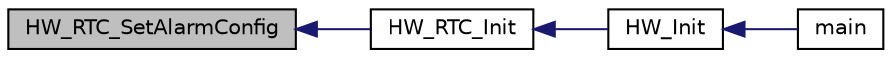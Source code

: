 digraph "HW_RTC_SetAlarmConfig"
{
  edge [fontname="Helvetica",fontsize="10",labelfontname="Helvetica",labelfontsize="10"];
  node [fontname="Helvetica",fontsize="10",shape=record];
  rankdir="LR";
  Node60 [label="HW_RTC_SetAlarmConfig",height=0.2,width=0.4,color="black", fillcolor="grey75", style="filled", fontcolor="black"];
  Node60 -> Node61 [dir="back",color="midnightblue",fontsize="10",style="solid"];
  Node61 [label="HW_RTC_Init",height=0.2,width=0.4,color="black", fillcolor="white", style="filled",URL="$hw__rtc_8c.html#a3021a4a33084812668411847ec35d71d",tooltip="Initializes the RTC timer "];
  Node61 -> Node62 [dir="back",color="midnightblue",fontsize="10",style="solid"];
  Node62 [label="HW_Init",height=0.2,width=0.4,color="black", fillcolor="white", style="filled",URL="$hw_8c.html#a40660973b9d57d78bc7e6e56a7a1bf42",tooltip="This function initializes the hardware "];
  Node62 -> Node63 [dir="back",color="midnightblue",fontsize="10",style="solid"];
  Node63 [label="main",height=0.2,width=0.4,color="black", fillcolor="white", style="filled",URL="$main_8c.html#a840291bc02cba5474a4cb46a9b9566fe",tooltip="Main program "];
}
